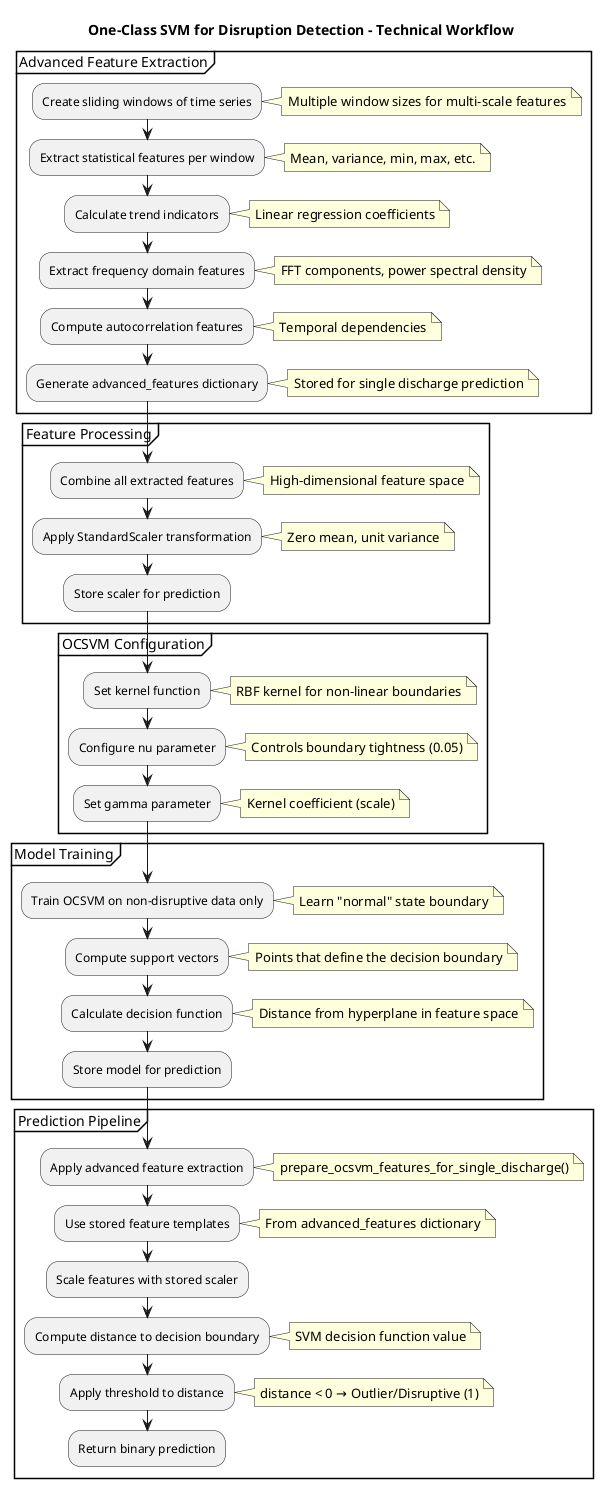 @startuml OCSVM_Model_Technical_Workflow

title One-Class SVM for Disruption Detection - Technical Workflow

partition "Advanced Feature Extraction" {
  :Create sliding windows of time series;
  note right: Multiple window sizes for multi-scale features
  
  :Extract statistical features per window;
  note right: Mean, variance, min, max, etc.
  
  :Calculate trend indicators;
  note right: Linear regression coefficients
  
  :Extract frequency domain features;
  note right: FFT components, power spectral density
  
  :Compute autocorrelation features;
  note right: Temporal dependencies

  :Generate advanced_features dictionary;
  note right: Stored for single discharge prediction
}

partition "Feature Processing" {
  :Combine all extracted features;
  note right: High-dimensional feature space
  
  :Apply StandardScaler transformation;
  note right: Zero mean, unit variance
  
  :Store scaler for prediction;
}

partition "OCSVM Configuration" {
  :Set kernel function;
  note right: RBF kernel for non-linear boundaries
  
  :Configure nu parameter;
  note right: Controls boundary tightness (0.05)
  
  :Set gamma parameter;
  note right: Kernel coefficient (scale)
}

partition "Model Training" {
  :Train OCSVM on non-disruptive data only;
  note right: Learn "normal" state boundary
  
  :Compute support vectors;
  note right: Points that define the decision boundary
  
  :Calculate decision function;
  note right: Distance from hyperplane in feature space
  
  :Store model for prediction;
}

partition "Prediction Pipeline" {
  :Apply advanced feature extraction;
  note right: prepare_ocsvm_features_for_single_discharge()
  
  :Use stored feature templates;
  note right: From advanced_features dictionary
  
  :Scale features with stored scaler;
  
  :Compute distance to decision boundary;
  note right: SVM decision function value
  
  :Apply threshold to distance;
  note right: distance < 0 → Outlier/Disruptive (1)
  
  :Return binary prediction;
}

@enduml